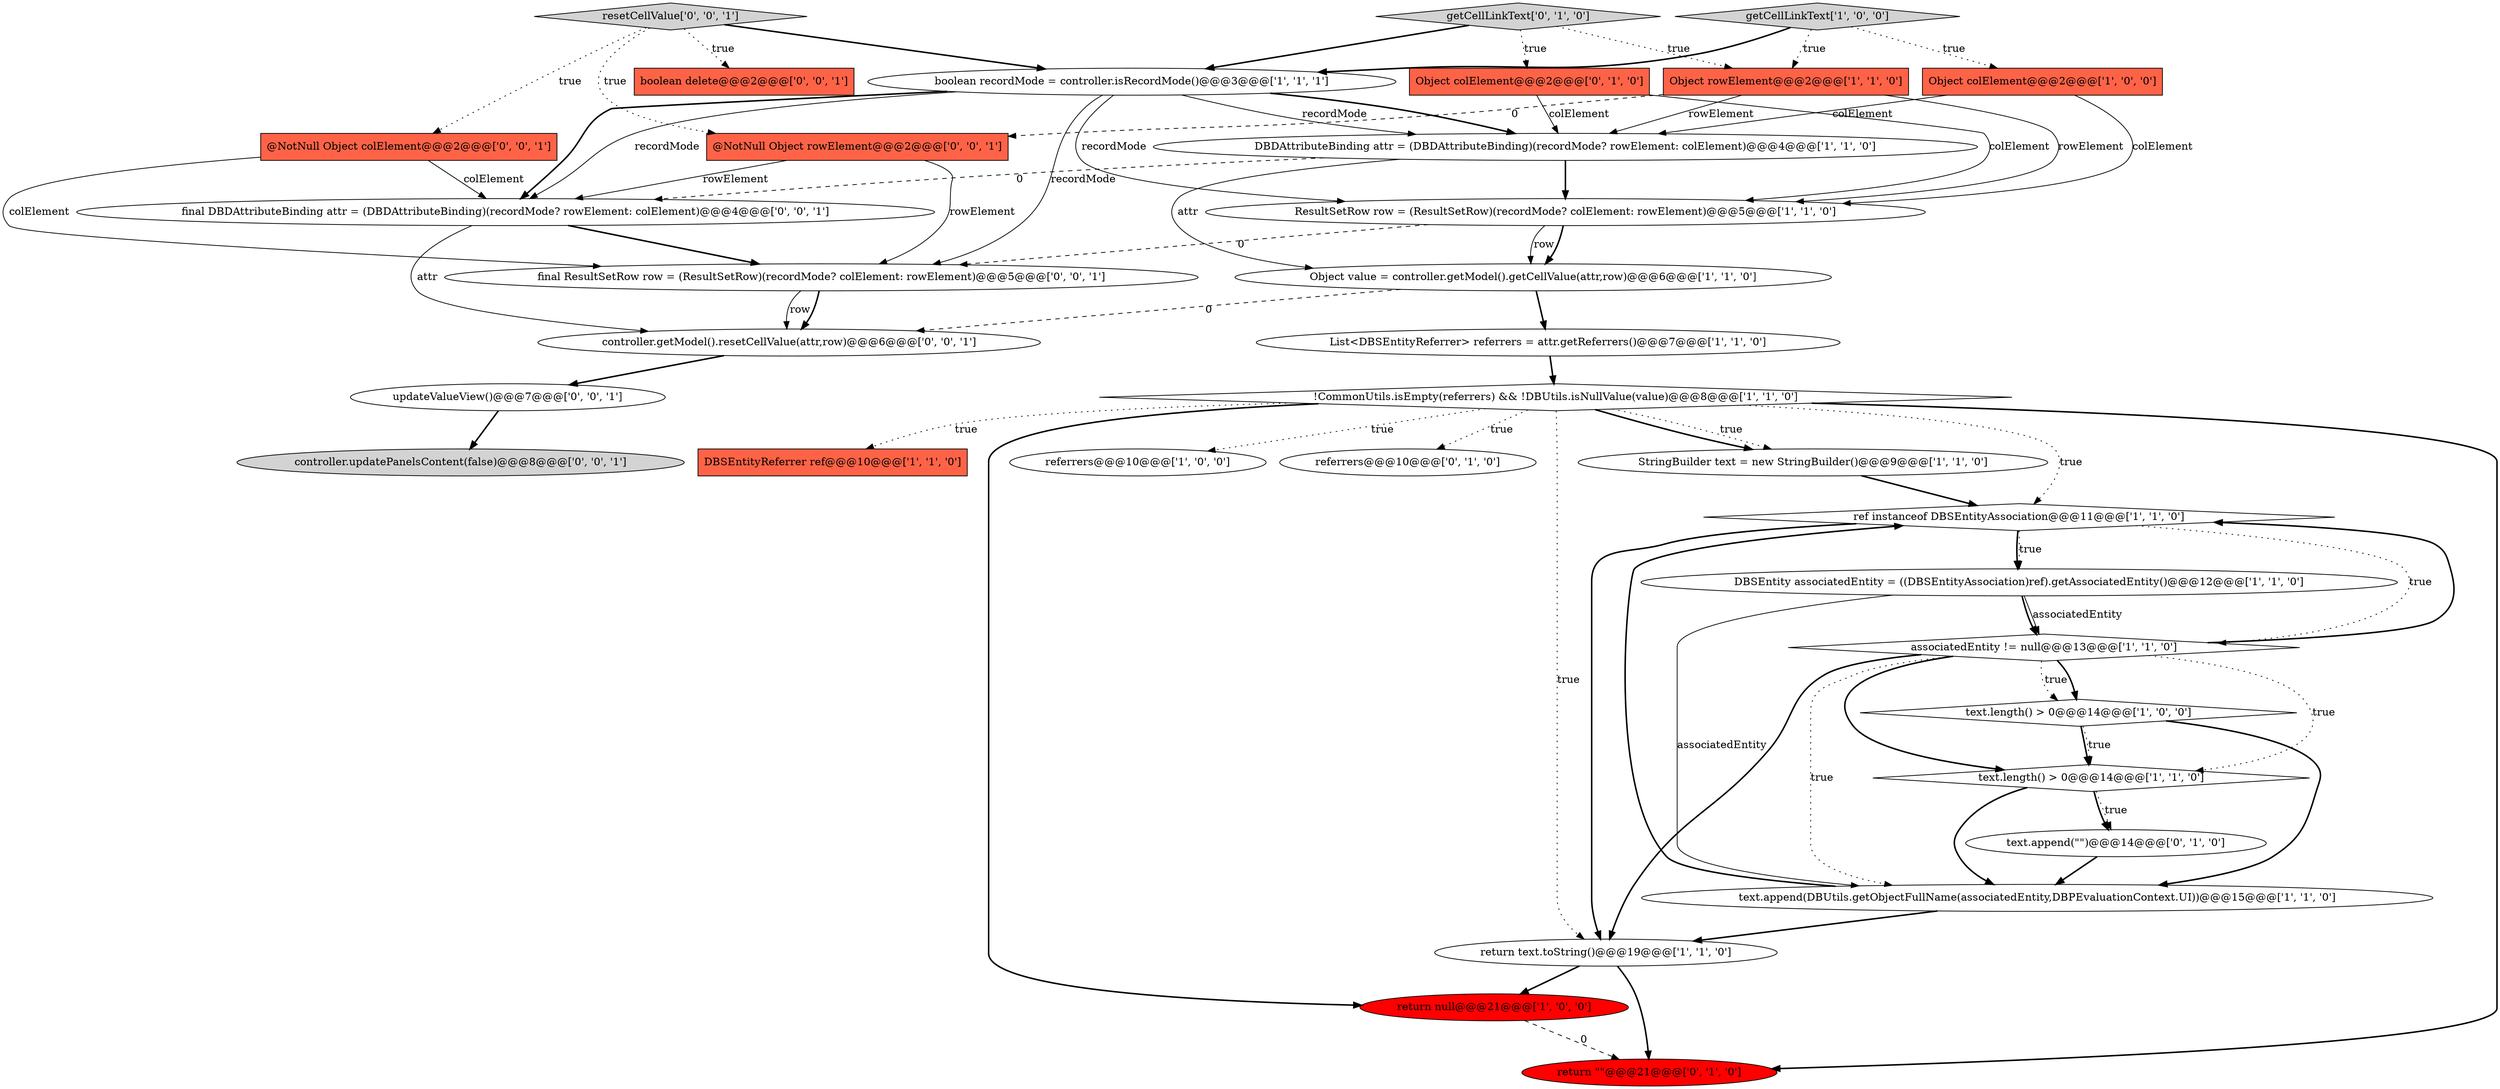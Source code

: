 digraph {
32 [style = filled, label = "resetCellValue['0', '0', '1']", fillcolor = lightgray, shape = diamond image = "AAA0AAABBB3BBB"];
3 [style = filled, label = "boolean recordMode = controller.isRecordMode()@@@3@@@['1', '1', '1']", fillcolor = white, shape = ellipse image = "AAA0AAABBB1BBB"];
19 [style = filled, label = "getCellLinkText['1', '0', '0']", fillcolor = lightgray, shape = diamond image = "AAA0AAABBB1BBB"];
29 [style = filled, label = "final DBDAttributeBinding attr = (DBDAttributeBinding)(recordMode? rowElement: colElement)@@@4@@@['0', '0', '1']", fillcolor = white, shape = ellipse image = "AAA0AAABBB3BBB"];
26 [style = filled, label = "boolean delete@@@2@@@['0', '0', '1']", fillcolor = tomato, shape = box image = "AAA0AAABBB3BBB"];
18 [style = filled, label = "text.length() > 0@@@14@@@['1', '1', '0']", fillcolor = white, shape = diamond image = "AAA0AAABBB1BBB"];
6 [style = filled, label = "ref instanceof DBSEntityAssociation@@@11@@@['1', '1', '0']", fillcolor = white, shape = diamond image = "AAA0AAABBB1BBB"];
12 [style = filled, label = "DBSEntityReferrer ref@@@10@@@['1', '1', '0']", fillcolor = tomato, shape = box image = "AAA0AAABBB1BBB"];
9 [style = filled, label = "return text.toString()@@@19@@@['1', '1', '0']", fillcolor = white, shape = ellipse image = "AAA0AAABBB1BBB"];
10 [style = filled, label = "DBDAttributeBinding attr = (DBDAttributeBinding)(recordMode? rowElement: colElement)@@@4@@@['1', '1', '0']", fillcolor = white, shape = ellipse image = "AAA0AAABBB1BBB"];
23 [style = filled, label = "text.append(\"\")@@@14@@@['0', '1', '0']", fillcolor = white, shape = ellipse image = "AAA0AAABBB2BBB"];
14 [style = filled, label = "Object rowElement@@@2@@@['1', '1', '0']", fillcolor = tomato, shape = box image = "AAA0AAABBB1BBB"];
5 [style = filled, label = "associatedEntity != null@@@13@@@['1', '1', '0']", fillcolor = white, shape = diamond image = "AAA0AAABBB1BBB"];
31 [style = filled, label = "@NotNull Object rowElement@@@2@@@['0', '0', '1']", fillcolor = tomato, shape = box image = "AAA0AAABBB3BBB"];
11 [style = filled, label = "referrers@@@10@@@['1', '0', '0']", fillcolor = white, shape = ellipse image = "AAA0AAABBB1BBB"];
21 [style = filled, label = "referrers@@@10@@@['0', '1', '0']", fillcolor = white, shape = ellipse image = "AAA0AAABBB2BBB"];
22 [style = filled, label = "Object colElement@@@2@@@['0', '1', '0']", fillcolor = tomato, shape = box image = "AAA0AAABBB2BBB"];
27 [style = filled, label = "final ResultSetRow row = (ResultSetRow)(recordMode? colElement: rowElement)@@@5@@@['0', '0', '1']", fillcolor = white, shape = ellipse image = "AAA0AAABBB3BBB"];
7 [style = filled, label = "!CommonUtils.isEmpty(referrers) && !DBUtils.isNullValue(value)@@@8@@@['1', '1', '0']", fillcolor = white, shape = diamond image = "AAA0AAABBB1BBB"];
0 [style = filled, label = "StringBuilder text = new StringBuilder()@@@9@@@['1', '1', '0']", fillcolor = white, shape = ellipse image = "AAA0AAABBB1BBB"];
8 [style = filled, label = "List<DBSEntityReferrer> referrers = attr.getReferrers()@@@7@@@['1', '1', '0']", fillcolor = white, shape = ellipse image = "AAA0AAABBB1BBB"];
33 [style = filled, label = "controller.getModel().resetCellValue(attr,row)@@@6@@@['0', '0', '1']", fillcolor = white, shape = ellipse image = "AAA0AAABBB3BBB"];
15 [style = filled, label = "Object value = controller.getModel().getCellValue(attr,row)@@@6@@@['1', '1', '0']", fillcolor = white, shape = ellipse image = "AAA0AAABBB1BBB"];
16 [style = filled, label = "DBSEntity associatedEntity = ((DBSEntityAssociation)ref).getAssociatedEntity()@@@12@@@['1', '1', '0']", fillcolor = white, shape = ellipse image = "AAA0AAABBB1BBB"];
17 [style = filled, label = "return null@@@21@@@['1', '0', '0']", fillcolor = red, shape = ellipse image = "AAA1AAABBB1BBB"];
20 [style = filled, label = "getCellLinkText['0', '1', '0']", fillcolor = lightgray, shape = diamond image = "AAA0AAABBB2BBB"];
24 [style = filled, label = "return \"\"@@@21@@@['0', '1', '0']", fillcolor = red, shape = ellipse image = "AAA1AAABBB2BBB"];
1 [style = filled, label = "Object colElement@@@2@@@['1', '0', '0']", fillcolor = tomato, shape = box image = "AAA0AAABBB1BBB"];
2 [style = filled, label = "text.append(DBUtils.getObjectFullName(associatedEntity,DBPEvaluationContext.UI))@@@15@@@['1', '1', '0']", fillcolor = white, shape = ellipse image = "AAA0AAABBB1BBB"];
4 [style = filled, label = "text.length() > 0@@@14@@@['1', '0', '0']", fillcolor = white, shape = diamond image = "AAA0AAABBB1BBB"];
30 [style = filled, label = "@NotNull Object colElement@@@2@@@['0', '0', '1']", fillcolor = tomato, shape = box image = "AAA0AAABBB3BBB"];
25 [style = filled, label = "controller.updatePanelsContent(false)@@@8@@@['0', '0', '1']", fillcolor = lightgray, shape = ellipse image = "AAA0AAABBB3BBB"];
28 [style = filled, label = "updateValueView()@@@7@@@['0', '0', '1']", fillcolor = white, shape = ellipse image = "AAA0AAABBB3BBB"];
13 [style = filled, label = "ResultSetRow row = (ResultSetRow)(recordMode? colElement: rowElement)@@@5@@@['1', '1', '0']", fillcolor = white, shape = ellipse image = "AAA0AAABBB1BBB"];
16->5 [style = solid, label="associatedEntity"];
19->1 [style = dotted, label="true"];
7->6 [style = dotted, label="true"];
22->10 [style = solid, label="colElement"];
4->18 [style = dotted, label="true"];
19->14 [style = dotted, label="true"];
1->13 [style = solid, label="colElement"];
14->31 [style = dashed, label="0"];
7->17 [style = bold, label=""];
31->29 [style = solid, label="rowElement"];
18->23 [style = bold, label=""];
5->9 [style = bold, label=""];
5->18 [style = dotted, label="true"];
17->24 [style = dashed, label="0"];
0->6 [style = bold, label=""];
22->13 [style = solid, label="colElement"];
2->6 [style = bold, label=""];
33->28 [style = bold, label=""];
13->15 [style = solid, label="row"];
3->27 [style = solid, label="recordMode"];
20->14 [style = dotted, label="true"];
31->27 [style = solid, label="rowElement"];
9->17 [style = bold, label=""];
7->0 [style = bold, label=""];
4->18 [style = bold, label=""];
5->18 [style = bold, label=""];
4->2 [style = bold, label=""];
2->9 [style = bold, label=""];
27->33 [style = solid, label="row"];
14->10 [style = solid, label="rowElement"];
18->2 [style = bold, label=""];
3->10 [style = solid, label="recordMode"];
20->3 [style = bold, label=""];
7->0 [style = dotted, label="true"];
7->9 [style = dotted, label="true"];
18->23 [style = dotted, label="true"];
3->13 [style = solid, label="recordMode"];
10->29 [style = dashed, label="0"];
5->4 [style = dotted, label="true"];
8->7 [style = bold, label=""];
7->12 [style = dotted, label="true"];
32->31 [style = dotted, label="true"];
3->10 [style = bold, label=""];
29->27 [style = bold, label=""];
7->24 [style = bold, label=""];
30->29 [style = solid, label="colElement"];
29->33 [style = solid, label="attr"];
5->6 [style = bold, label=""];
10->13 [style = bold, label=""];
7->11 [style = dotted, label="true"];
6->16 [style = dotted, label="true"];
13->27 [style = dashed, label="0"];
6->16 [style = bold, label=""];
5->4 [style = bold, label=""];
30->27 [style = solid, label="colElement"];
32->30 [style = dotted, label="true"];
15->33 [style = dashed, label="0"];
16->5 [style = bold, label=""];
14->13 [style = solid, label="rowElement"];
28->25 [style = bold, label=""];
16->2 [style = solid, label="associatedEntity"];
32->26 [style = dotted, label="true"];
13->15 [style = bold, label=""];
23->2 [style = bold, label=""];
27->33 [style = bold, label=""];
20->22 [style = dotted, label="true"];
6->9 [style = bold, label=""];
7->21 [style = dotted, label="true"];
32->3 [style = bold, label=""];
19->3 [style = bold, label=""];
1->10 [style = solid, label="colElement"];
15->8 [style = bold, label=""];
9->24 [style = bold, label=""];
3->29 [style = bold, label=""];
3->29 [style = solid, label="recordMode"];
6->5 [style = dotted, label="true"];
5->2 [style = dotted, label="true"];
10->15 [style = solid, label="attr"];
}
